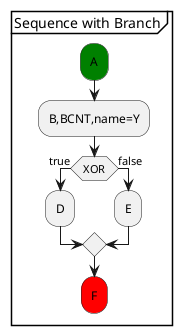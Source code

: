 @startuml
group "Sequence with Branch"
    #green:A;
    :B,BCNT,name=Y;
    if (XOR) then (true)
        :D;
    else (false)
        :E;
    endif
    #red:F;
end group
@enduml